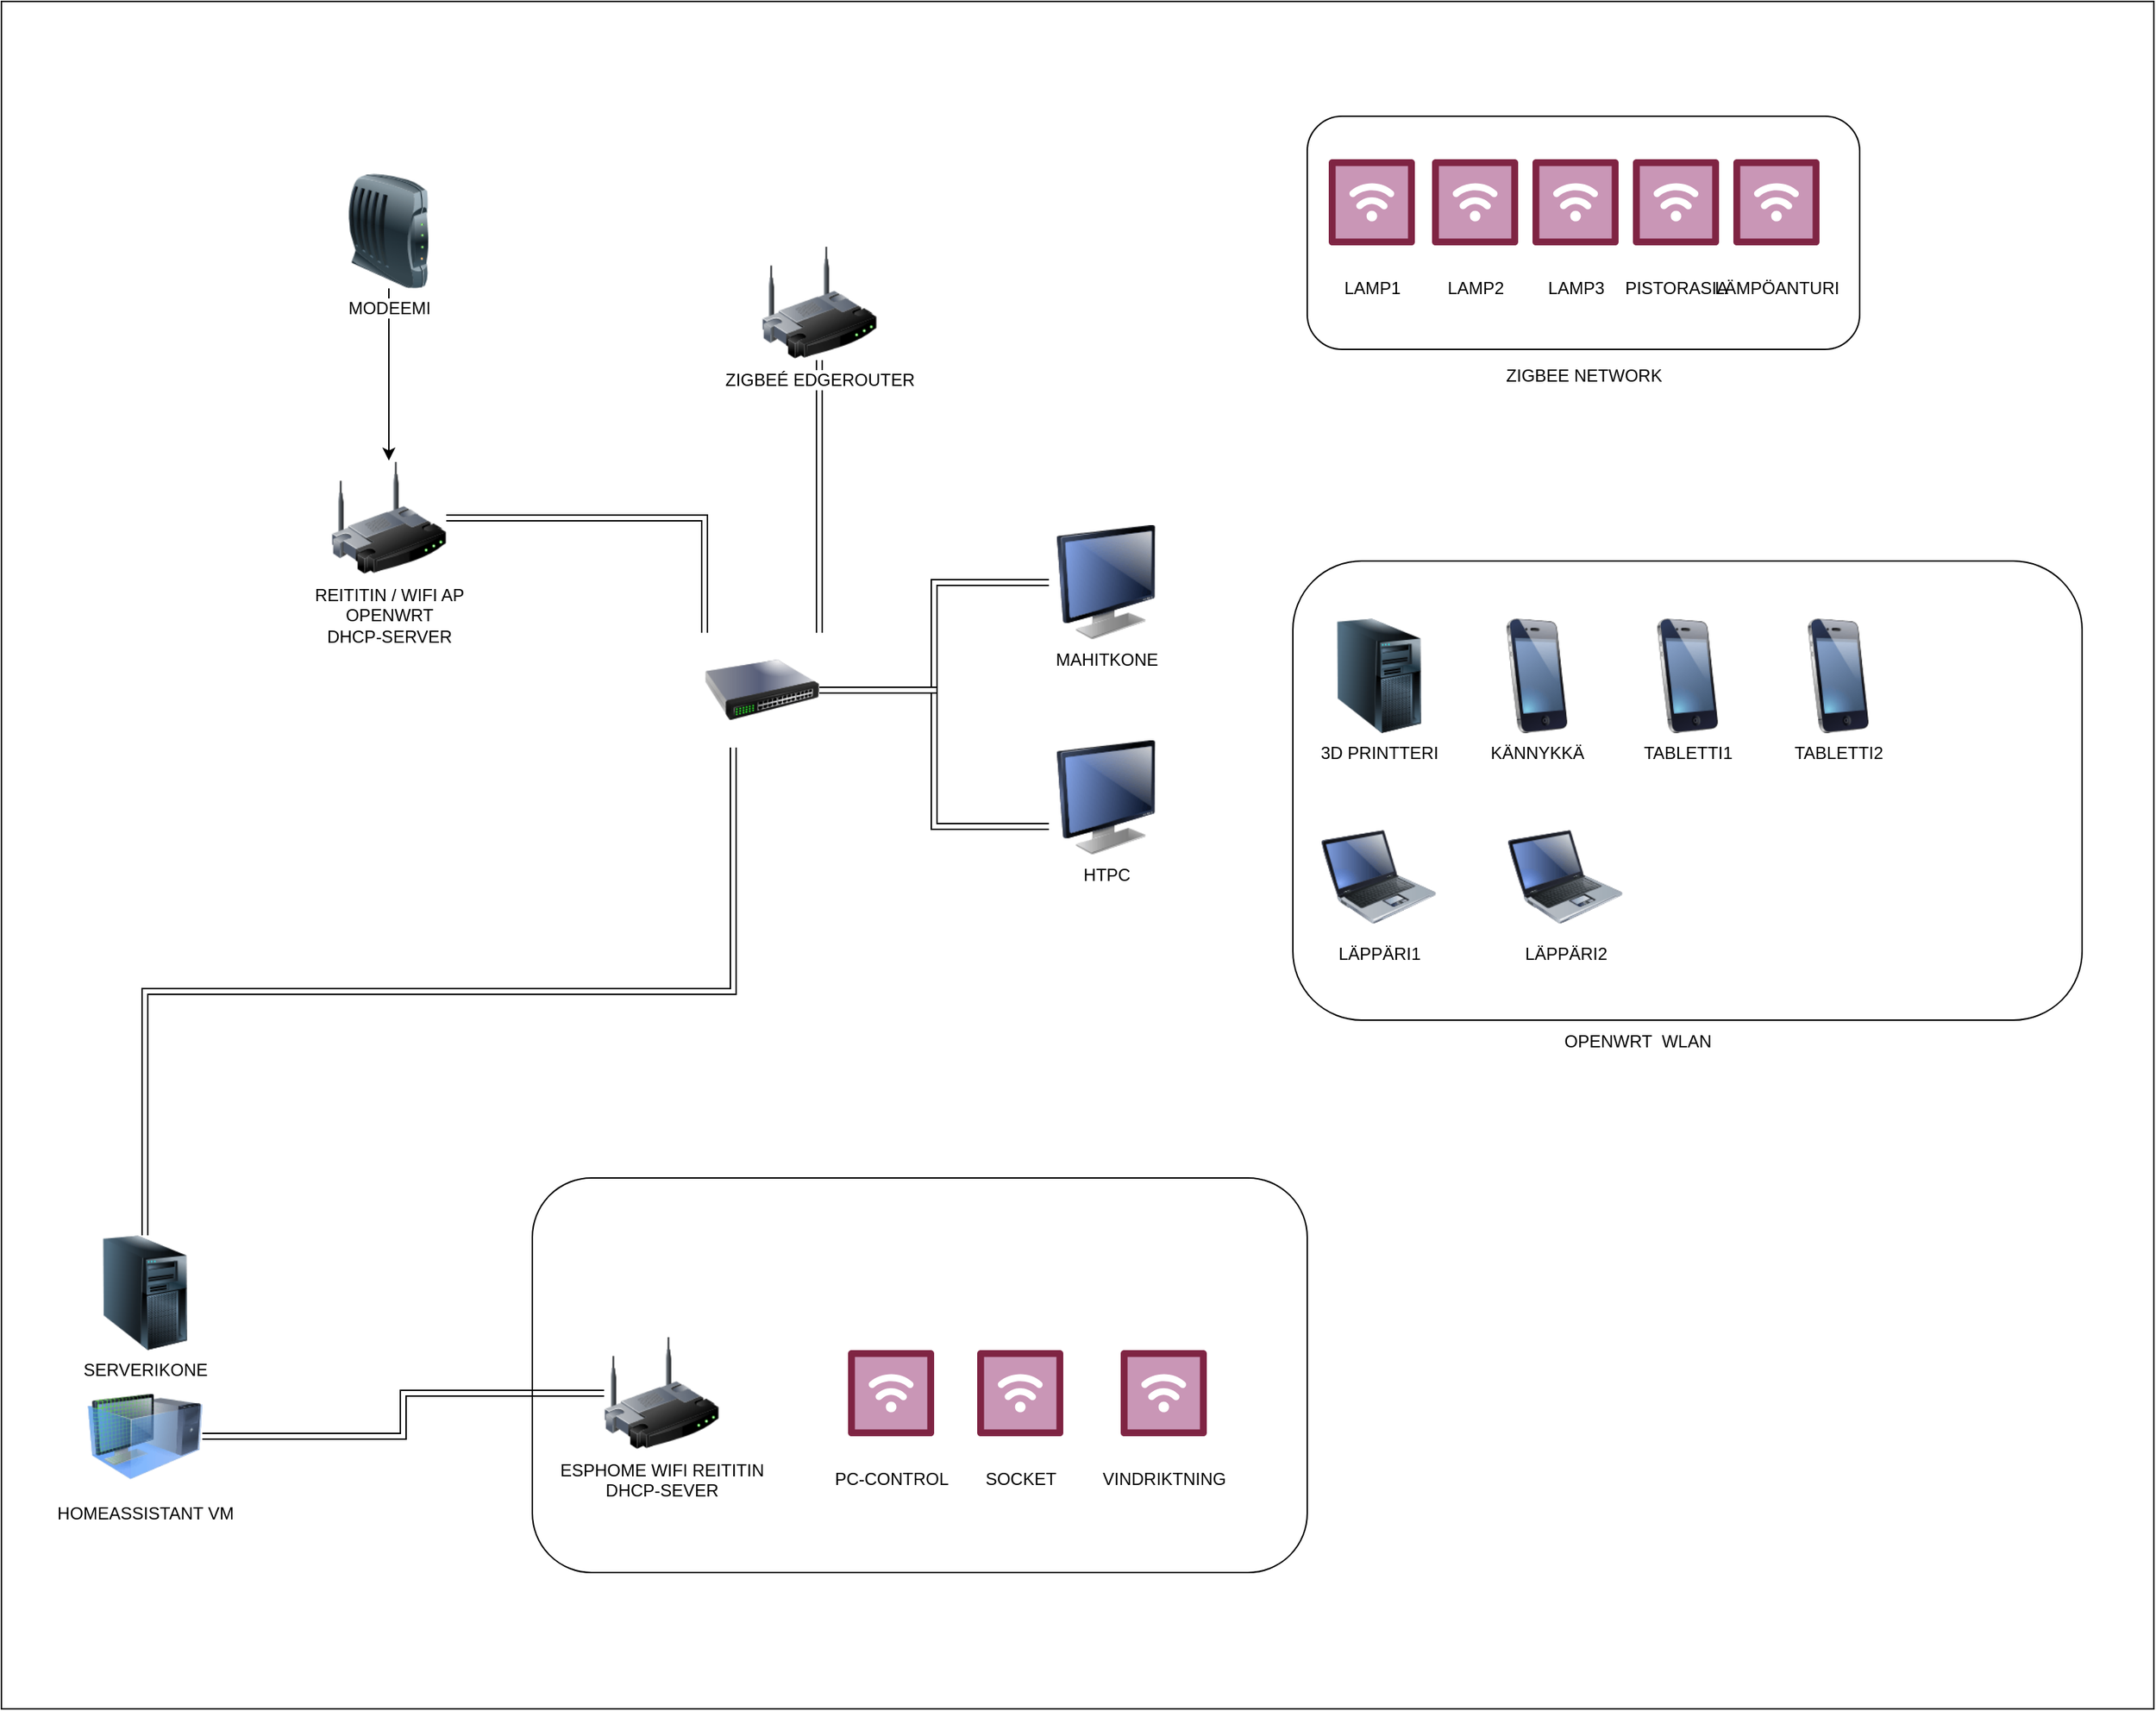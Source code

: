 <mxfile version="24.7.16">
  <diagram name="Page-1" id="5Y12B-AjyQcpdX293QFU">
    <mxGraphModel dx="2571" dy="2068" grid="1" gridSize="10" guides="1" tooltips="1" connect="1" arrows="1" fold="1" page="1" pageScale="1" pageWidth="850" pageHeight="1100" math="0" shadow="0">
      <root>
        <mxCell id="0" />
        <mxCell id="1" parent="0" />
        <mxCell id="iBO2gN0H3ThtQ6zz-BQZ-47" value="" style="rounded=0;whiteSpace=wrap;html=1;fillColor=none;" vertex="1" parent="1">
          <mxGeometry x="-20" y="-330" width="1500" height="1190" as="geometry" />
        </mxCell>
        <mxCell id="1OphN91VMQWuA03h3con-23" style="edgeStyle=orthogonalEdgeStyle;rounded=0;orthogonalLoop=1;jettySize=auto;html=1;exitX=0.25;exitY=1;exitDx=0;exitDy=0;entryX=0.5;entryY=0;entryDx=0;entryDy=0;shape=link;" parent="1" source="1OphN91VMQWuA03h3con-8" target="1OphN91VMQWuA03h3con-12" edge="1">
          <mxGeometry relative="1" as="geometry" />
        </mxCell>
        <mxCell id="1OphN91VMQWuA03h3con-33" style="edgeStyle=orthogonalEdgeStyle;rounded=0;orthogonalLoop=1;jettySize=auto;html=1;exitX=1;exitY=0.5;exitDx=0;exitDy=0;entryX=0;entryY=0.75;entryDx=0;entryDy=0;shape=link;" parent="1" source="1OphN91VMQWuA03h3con-8" target="1OphN91VMQWuA03h3con-15" edge="1">
          <mxGeometry relative="1" as="geometry" />
        </mxCell>
        <mxCell id="iBO2gN0H3ThtQ6zz-BQZ-46" style="edgeStyle=orthogonalEdgeStyle;rounded=0;orthogonalLoop=1;jettySize=auto;html=1;exitX=1;exitY=0.5;exitDx=0;exitDy=0;entryX=0;entryY=0.5;entryDx=0;entryDy=0;shape=link;" edge="1" parent="1" source="1OphN91VMQWuA03h3con-8" target="1OphN91VMQWuA03h3con-14">
          <mxGeometry relative="1" as="geometry" />
        </mxCell>
        <mxCell id="1OphN91VMQWuA03h3con-8" value="" style="image;html=1;image=img/lib/clip_art/networking/Switch_128x128.png" parent="1" vertex="1">
          <mxGeometry x="470" y="110" width="80" height="80" as="geometry" />
        </mxCell>
        <mxCell id="1OphN91VMQWuA03h3con-18" style="edgeStyle=orthogonalEdgeStyle;rounded=0;orthogonalLoop=1;jettySize=auto;html=1;exitX=1;exitY=0.5;exitDx=0;exitDy=0;shape=link;entryX=0;entryY=0;entryDx=0;entryDy=0;" parent="1" source="1OphN91VMQWuA03h3con-9" target="1OphN91VMQWuA03h3con-8" edge="1">
          <mxGeometry relative="1" as="geometry" />
        </mxCell>
        <mxCell id="1OphN91VMQWuA03h3con-9" value="&lt;div&gt;REITITIN / WIFI AP&lt;/div&gt;&lt;div&gt;OPENWRT&lt;/div&gt;&lt;div&gt;DHCP-SERVER&lt;br&gt;&lt;/div&gt;" style="image;html=1;image=img/lib/clip_art/networking/Wireless_Router_128x128.png" parent="1" vertex="1">
          <mxGeometry x="210" y="-10" width="80" height="80" as="geometry" />
        </mxCell>
        <mxCell id="1OphN91VMQWuA03h3con-17" style="edgeStyle=orthogonalEdgeStyle;rounded=0;orthogonalLoop=1;jettySize=auto;html=1;exitX=0.5;exitY=1;exitDx=0;exitDy=0;entryX=0.5;entryY=0;entryDx=0;entryDy=0;" parent="1" source="1OphN91VMQWuA03h3con-11" target="1OphN91VMQWuA03h3con-9" edge="1">
          <mxGeometry relative="1" as="geometry" />
        </mxCell>
        <mxCell id="1OphN91VMQWuA03h3con-11" value="MODEEMI" style="image;html=1;image=img/lib/clip_art/networking/Modem_128x128.png" parent="1" vertex="1">
          <mxGeometry x="210" y="-210" width="80" height="80" as="geometry" />
        </mxCell>
        <mxCell id="1OphN91VMQWuA03h3con-12" value="SERVERIKONE" style="image;html=1;image=img/lib/clip_art/computers/Server_Tower_128x128.png" parent="1" vertex="1">
          <mxGeometry x="40" y="530" width="80" height="80" as="geometry" />
        </mxCell>
        <mxCell id="1OphN91VMQWuA03h3con-13" value="HOMEASSISTANT VM" style="image;html=1;image=img/lib/clip_art/computers/Virtual_Machine_128x128.png" parent="1" vertex="1">
          <mxGeometry x="40" y="630" width="80" height="80" as="geometry" />
        </mxCell>
        <mxCell id="1OphN91VMQWuA03h3con-30" value="" style="rounded=1;whiteSpace=wrap;html=1;" parent="1" vertex="1">
          <mxGeometry x="350" y="490" width="540" height="275" as="geometry" />
        </mxCell>
        <mxCell id="1OphN91VMQWuA03h3con-14" value="MAHITKONE" style="image;html=1;image=img/lib/clip_art/computers/Monitor_128x128.png" parent="1" vertex="1">
          <mxGeometry x="710" y="35" width="80" height="80" as="geometry" />
        </mxCell>
        <mxCell id="1OphN91VMQWuA03h3con-15" value="HTPC" style="image;html=1;image=img/lib/clip_art/computers/Monitor_128x128.png" parent="1" vertex="1">
          <mxGeometry x="710" y="185" width="80" height="80" as="geometry" />
        </mxCell>
        <mxCell id="1OphN91VMQWuA03h3con-24" value="&lt;div&gt;ESPHOME WIFI REITITIN&lt;/div&gt;&lt;div&gt;DHCP-SEVER&lt;br&gt;&lt;/div&gt;" style="image;html=1;image=img/lib/clip_art/networking/Wireless_Router_128x128.png" parent="1" vertex="1">
          <mxGeometry x="400" y="600" width="80" height="80" as="geometry" />
        </mxCell>
        <mxCell id="1OphN91VMQWuA03h3con-26" value="PC-CONTROL" style="verticalLabelPosition=bottom;aspect=fixed;html=1;shape=mxgraph.salesforce.iot;" parent="1" vertex="1">
          <mxGeometry x="570" y="610" width="60" height="60" as="geometry" />
        </mxCell>
        <mxCell id="1OphN91VMQWuA03h3con-27" value="SOCKET" style="verticalLabelPosition=bottom;aspect=fixed;html=1;shape=mxgraph.salesforce.iot;" parent="1" vertex="1">
          <mxGeometry x="660" y="610" width="60" height="60" as="geometry" />
        </mxCell>
        <mxCell id="1OphN91VMQWuA03h3con-28" value="VINDRIKTNING" style="verticalLabelPosition=bottom;aspect=fixed;html=1;shape=mxgraph.salesforce.iot;" parent="1" vertex="1">
          <mxGeometry x="760" y="610" width="60" height="60" as="geometry" />
        </mxCell>
        <mxCell id="1OphN91VMQWuA03h3con-25" style="edgeStyle=orthogonalEdgeStyle;rounded=0;orthogonalLoop=1;jettySize=auto;html=1;exitX=1;exitY=0.5;exitDx=0;exitDy=0;shape=link;" parent="1" source="1OphN91VMQWuA03h3con-13" target="1OphN91VMQWuA03h3con-24" edge="1">
          <mxGeometry relative="1" as="geometry" />
        </mxCell>
        <mxCell id="iBO2gN0H3ThtQ6zz-BQZ-9" style="edgeStyle=orthogonalEdgeStyle;rounded=0;orthogonalLoop=1;jettySize=auto;html=1;exitX=0.5;exitY=1;exitDx=0;exitDy=0;entryX=1;entryY=0;entryDx=0;entryDy=0;shape=link;" edge="1" parent="1" source="iBO2gN0H3ThtQ6zz-BQZ-6" target="1OphN91VMQWuA03h3con-8">
          <mxGeometry relative="1" as="geometry" />
        </mxCell>
        <mxCell id="iBO2gN0H3ThtQ6zz-BQZ-6" value="ZIGBEÉ EDGEROUTER" style="image;html=1;image=img/lib/clip_art/networking/Wireless_Router_128x128.png" vertex="1" parent="1">
          <mxGeometry x="510" y="-160" width="80" height="80" as="geometry" />
        </mxCell>
        <mxCell id="iBO2gN0H3ThtQ6zz-BQZ-20" value="" style="group" vertex="1" connectable="0" parent="1">
          <mxGeometry x="890" y="-250" width="405" height="200" as="geometry" />
        </mxCell>
        <mxCell id="iBO2gN0H3ThtQ6zz-BQZ-16" value="" style="rounded=1;whiteSpace=wrap;html=1;movable=1;resizable=1;rotatable=1;deletable=1;editable=1;locked=0;connectable=1;" vertex="1" parent="iBO2gN0H3ThtQ6zz-BQZ-20">
          <mxGeometry width="385.0" height="162.5" as="geometry" />
        </mxCell>
        <mxCell id="iBO2gN0H3ThtQ6zz-BQZ-19" value="ZIGBEE NETWORK" style="text;strokeColor=none;align=center;fillColor=none;html=1;verticalAlign=middle;whiteSpace=wrap;rounded=0;movable=1;resizable=1;rotatable=1;deletable=1;editable=1;locked=0;connectable=1;" vertex="1" parent="iBO2gN0H3ThtQ6zz-BQZ-20">
          <mxGeometry x="56.618" y="162.5" width="271.765" height="37.5" as="geometry" />
        </mxCell>
        <mxCell id="iBO2gN0H3ThtQ6zz-BQZ-11" value="&lt;div&gt;LAMP1&lt;/div&gt;" style="verticalLabelPosition=bottom;aspect=fixed;html=1;shape=mxgraph.salesforce.iot;" vertex="1" parent="iBO2gN0H3ThtQ6zz-BQZ-20">
          <mxGeometry x="15.005" y="30" width="60" height="60" as="geometry" />
        </mxCell>
        <mxCell id="iBO2gN0H3ThtQ6zz-BQZ-12" value="&lt;div&gt;LAMP2&lt;/div&gt;" style="verticalLabelPosition=bottom;aspect=fixed;html=1;shape=mxgraph.salesforce.iot;" vertex="1" parent="iBO2gN0H3ThtQ6zz-BQZ-20">
          <mxGeometry x="86.984" y="30" width="60" height="60" as="geometry" />
        </mxCell>
        <mxCell id="iBO2gN0H3ThtQ6zz-BQZ-13" value="&lt;div&gt;LAMP3&lt;/div&gt;" style="verticalLabelPosition=bottom;aspect=fixed;html=1;shape=mxgraph.salesforce.iot;" vertex="1" parent="iBO2gN0H3ThtQ6zz-BQZ-20">
          <mxGeometry x="156.983" y="30" width="60" height="60" as="geometry" />
        </mxCell>
        <mxCell id="iBO2gN0H3ThtQ6zz-BQZ-14" value="&lt;div&gt;PISTORASIA&lt;br&gt;&lt;/div&gt;" style="verticalLabelPosition=bottom;aspect=fixed;html=1;shape=mxgraph.salesforce.iot;" vertex="1" parent="iBO2gN0H3ThtQ6zz-BQZ-20">
          <mxGeometry x="226.982" y="30" width="60" height="60" as="geometry" />
        </mxCell>
        <mxCell id="iBO2gN0H3ThtQ6zz-BQZ-21" value="LÄMPÖANTURI" style="verticalLabelPosition=bottom;aspect=fixed;html=1;shape=mxgraph.salesforce.iot;" vertex="1" parent="iBO2gN0H3ThtQ6zz-BQZ-20">
          <mxGeometry x="296.981" y="30" width="60" height="60" as="geometry" />
        </mxCell>
        <mxCell id="iBO2gN0H3ThtQ6zz-BQZ-45" value="" style="group" vertex="1" connectable="0" parent="1">
          <mxGeometry x="880" y="60" width="550" height="350" as="geometry" />
        </mxCell>
        <mxCell id="iBO2gN0H3ThtQ6zz-BQZ-44" value="" style="group" vertex="1" connectable="0" parent="iBO2gN0H3ThtQ6zz-BQZ-45">
          <mxGeometry width="550" height="350" as="geometry" />
        </mxCell>
        <mxCell id="iBO2gN0H3ThtQ6zz-BQZ-42" value="" style="rounded=1;whiteSpace=wrap;html=1;" vertex="1" parent="iBO2gN0H3ThtQ6zz-BQZ-44">
          <mxGeometry width="550" height="320" as="geometry" />
        </mxCell>
        <mxCell id="iBO2gN0H3ThtQ6zz-BQZ-43" value="OPENWRT&amp;nbsp; WLAN" style="text;html=1;align=center;verticalAlign=middle;resizable=0;points=[];autosize=1;strokeColor=none;fillColor=none;" vertex="1" parent="iBO2gN0H3ThtQ6zz-BQZ-44">
          <mxGeometry x="180" y="320" width="120" height="30" as="geometry" />
        </mxCell>
        <mxCell id="iBO2gN0H3ThtQ6zz-BQZ-30" value="KÄNNYKKÄ" style="image;html=1;image=img/lib/clip_art/telecommunication/iPhone_128x128.png" vertex="1" parent="iBO2gN0H3ThtQ6zz-BQZ-44">
          <mxGeometry x="130" y="40" width="80" height="80" as="geometry" />
        </mxCell>
        <mxCell id="iBO2gN0H3ThtQ6zz-BQZ-31" value="TABLETTI1" style="image;html=1;image=img/lib/clip_art/telecommunication/iPhone_128x128.png" vertex="1" parent="iBO2gN0H3ThtQ6zz-BQZ-44">
          <mxGeometry x="235" y="40" width="80" height="80" as="geometry" />
        </mxCell>
        <mxCell id="iBO2gN0H3ThtQ6zz-BQZ-32" value="TABLETTI2" style="image;html=1;image=img/lib/clip_art/telecommunication/iPhone_128x128.png" vertex="1" parent="iBO2gN0H3ThtQ6zz-BQZ-44">
          <mxGeometry x="340" y="40" width="80" height="80" as="geometry" />
        </mxCell>
        <mxCell id="iBO2gN0H3ThtQ6zz-BQZ-10" value="3D PRINTTERI" style="image;html=1;image=img/lib/clip_art/computers/Server_Tower_128x128.png" vertex="1" parent="iBO2gN0H3ThtQ6zz-BQZ-45">
          <mxGeometry x="20" y="40" width="80" height="80" as="geometry" />
        </mxCell>
        <mxCell id="iBO2gN0H3ThtQ6zz-BQZ-29" value="LÄPPÄRI1" style="image;html=1;image=img/lib/clip_art/computers/Laptop_128x128.png" vertex="1" parent="iBO2gN0H3ThtQ6zz-BQZ-45">
          <mxGeometry x="20" y="180" width="80" height="80" as="geometry" />
        </mxCell>
        <mxCell id="iBO2gN0H3ThtQ6zz-BQZ-33" value="LÄPPÄRI2" style="image;html=1;image=img/lib/clip_art/computers/Laptop_128x128.png" vertex="1" parent="iBO2gN0H3ThtQ6zz-BQZ-45">
          <mxGeometry x="150" y="180" width="80" height="80" as="geometry" />
        </mxCell>
      </root>
    </mxGraphModel>
  </diagram>
</mxfile>
